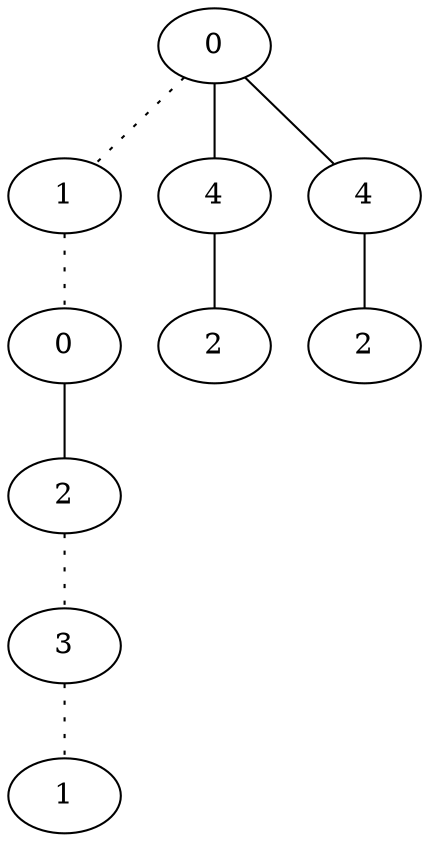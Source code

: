 graph {
a0[label=0];
a1[label=1];
a2[label=0];
a3[label=2];
a4[label=3];
a5[label=1];
a6[label=4];
a7[label=2];
a8[label=4];
a9[label=2];
a0 -- a1 [style=dotted];
a0 -- a6;
a0 -- a8;
a1 -- a2 [style=dotted];
a2 -- a3;
a3 -- a4 [style=dotted];
a4 -- a5 [style=dotted];
a6 -- a7;
a8 -- a9;
}

